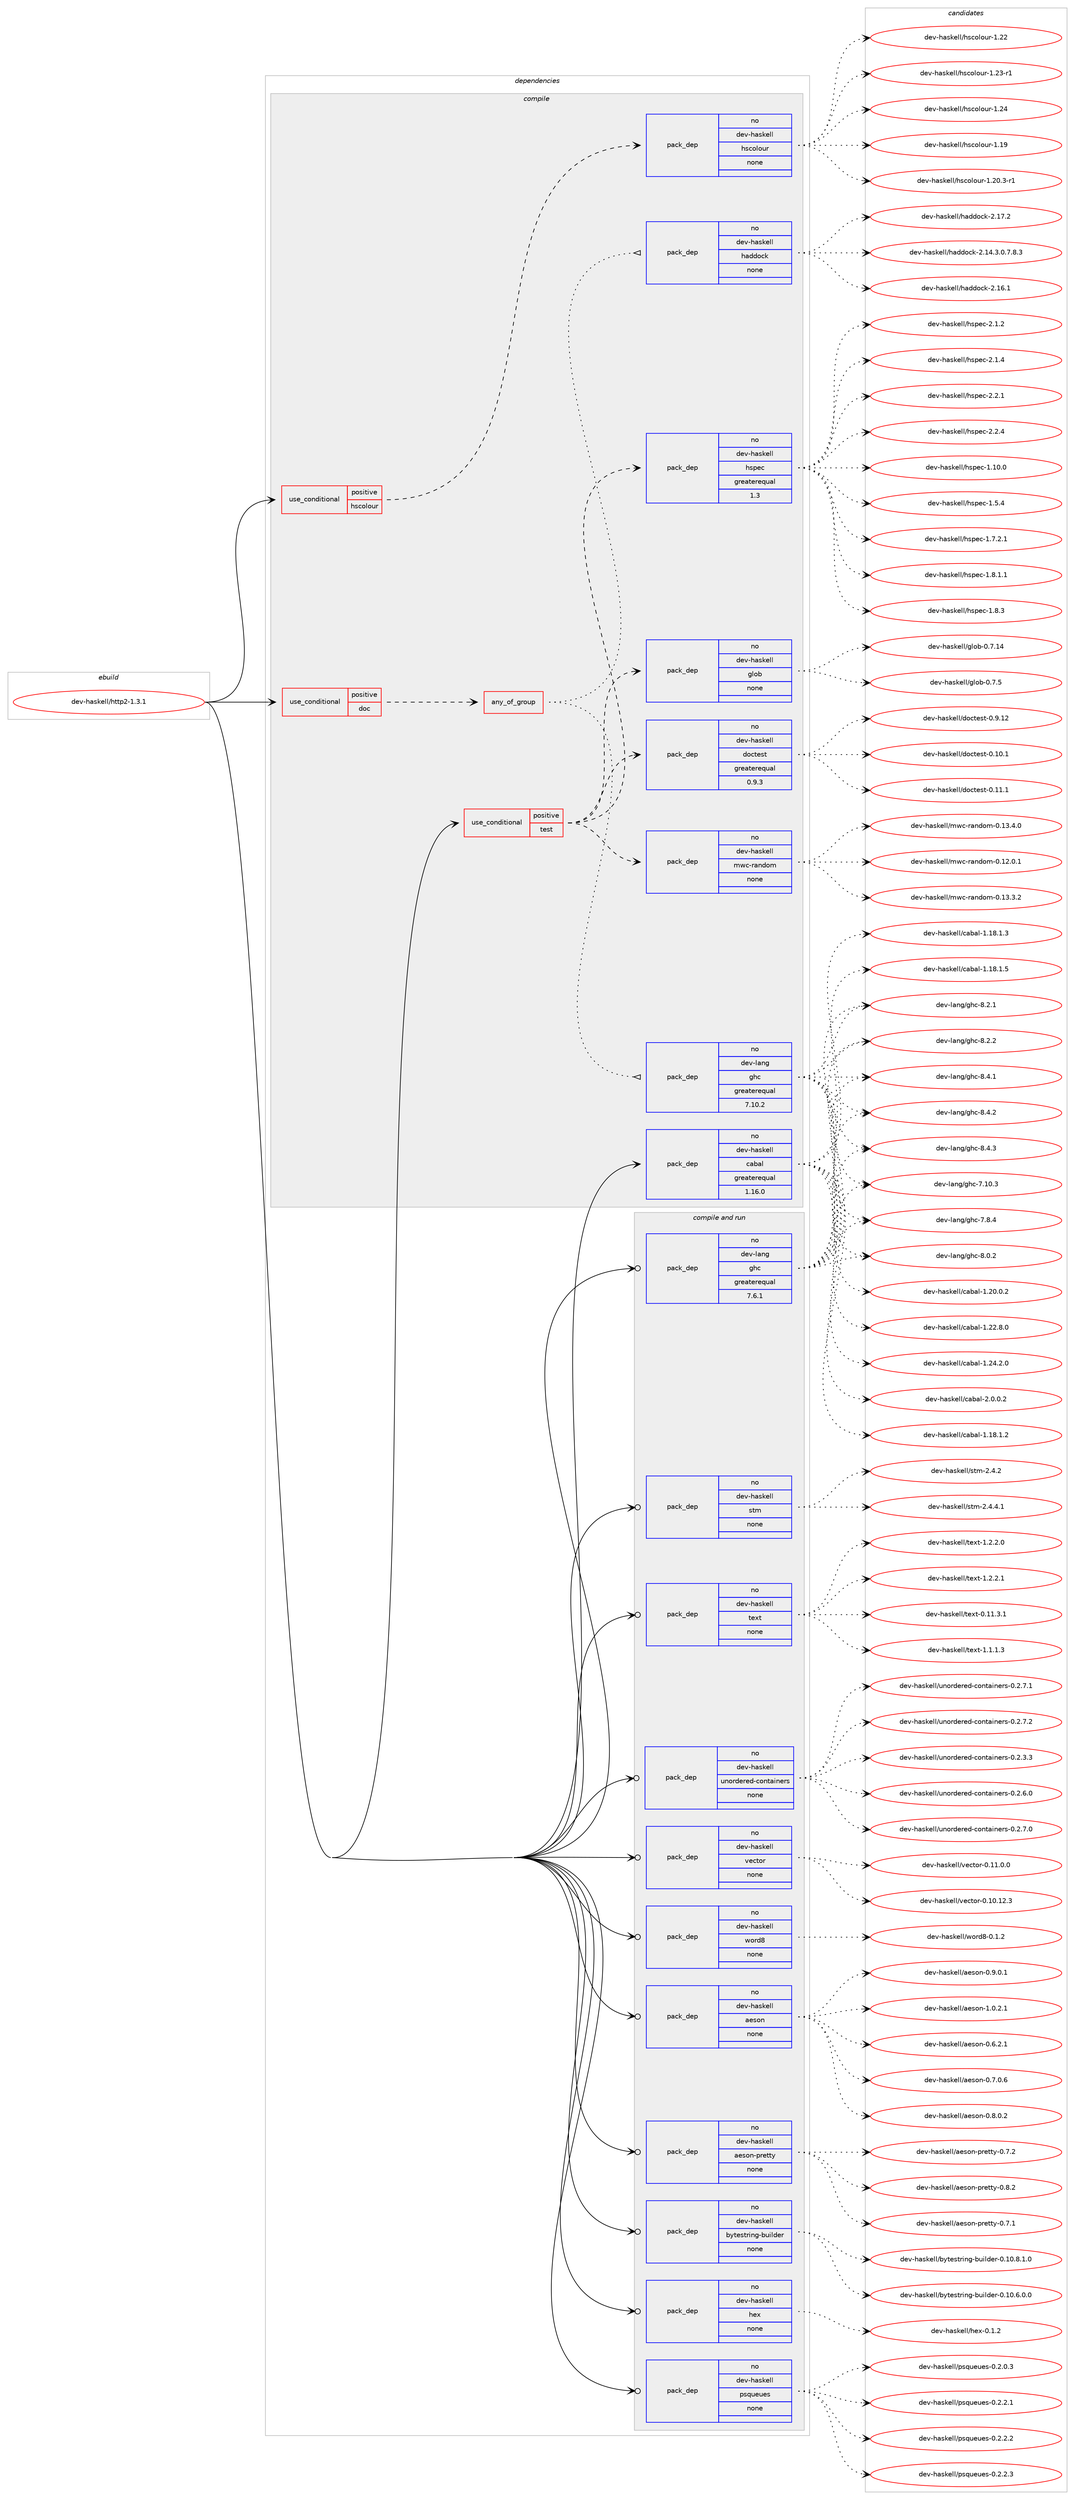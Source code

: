 digraph prolog {

# *************
# Graph options
# *************

newrank=true;
concentrate=true;
compound=true;
graph [rankdir=LR,fontname=Helvetica,fontsize=10,ranksep=1.5];#, ranksep=2.5, nodesep=0.2];
edge  [arrowhead=vee];
node  [fontname=Helvetica,fontsize=10];

# **********
# The ebuild
# **********

subgraph cluster_leftcol {
color=gray;
rank=same;
label=<<i>ebuild</i>>;
id [label="dev-haskell/http2-1.3.1", color=red, width=4, href="../dev-haskell/http2-1.3.1.svg"];
}

# ****************
# The dependencies
# ****************

subgraph cluster_midcol {
color=gray;
label=<<i>dependencies</i>>;
subgraph cluster_compile {
fillcolor="#eeeeee";
style=filled;
label=<<i>compile</i>>;
subgraph cond360209 {
dependency1336621 [label=<<TABLE BORDER="0" CELLBORDER="1" CELLSPACING="0" CELLPADDING="4"><TR><TD ROWSPAN="3" CELLPADDING="10">use_conditional</TD></TR><TR><TD>positive</TD></TR><TR><TD>doc</TD></TR></TABLE>>, shape=none, color=red];
subgraph any21116 {
dependency1336622 [label=<<TABLE BORDER="0" CELLBORDER="1" CELLSPACING="0" CELLPADDING="4"><TR><TD CELLPADDING="10">any_of_group</TD></TR></TABLE>>, shape=none, color=red];subgraph pack954744 {
dependency1336623 [label=<<TABLE BORDER="0" CELLBORDER="1" CELLSPACING="0" CELLPADDING="4" WIDTH="220"><TR><TD ROWSPAN="6" CELLPADDING="30">pack_dep</TD></TR><TR><TD WIDTH="110">no</TD></TR><TR><TD>dev-haskell</TD></TR><TR><TD>haddock</TD></TR><TR><TD>none</TD></TR><TR><TD></TD></TR></TABLE>>, shape=none, color=blue];
}
dependency1336622:e -> dependency1336623:w [weight=20,style="dotted",arrowhead="oinv"];
subgraph pack954745 {
dependency1336624 [label=<<TABLE BORDER="0" CELLBORDER="1" CELLSPACING="0" CELLPADDING="4" WIDTH="220"><TR><TD ROWSPAN="6" CELLPADDING="30">pack_dep</TD></TR><TR><TD WIDTH="110">no</TD></TR><TR><TD>dev-lang</TD></TR><TR><TD>ghc</TD></TR><TR><TD>greaterequal</TD></TR><TR><TD>7.10.2</TD></TR></TABLE>>, shape=none, color=blue];
}
dependency1336622:e -> dependency1336624:w [weight=20,style="dotted",arrowhead="oinv"];
}
dependency1336621:e -> dependency1336622:w [weight=20,style="dashed",arrowhead="vee"];
}
id:e -> dependency1336621:w [weight=20,style="solid",arrowhead="vee"];
subgraph cond360210 {
dependency1336625 [label=<<TABLE BORDER="0" CELLBORDER="1" CELLSPACING="0" CELLPADDING="4"><TR><TD ROWSPAN="3" CELLPADDING="10">use_conditional</TD></TR><TR><TD>positive</TD></TR><TR><TD>hscolour</TD></TR></TABLE>>, shape=none, color=red];
subgraph pack954746 {
dependency1336626 [label=<<TABLE BORDER="0" CELLBORDER="1" CELLSPACING="0" CELLPADDING="4" WIDTH="220"><TR><TD ROWSPAN="6" CELLPADDING="30">pack_dep</TD></TR><TR><TD WIDTH="110">no</TD></TR><TR><TD>dev-haskell</TD></TR><TR><TD>hscolour</TD></TR><TR><TD>none</TD></TR><TR><TD></TD></TR></TABLE>>, shape=none, color=blue];
}
dependency1336625:e -> dependency1336626:w [weight=20,style="dashed",arrowhead="vee"];
}
id:e -> dependency1336625:w [weight=20,style="solid",arrowhead="vee"];
subgraph cond360211 {
dependency1336627 [label=<<TABLE BORDER="0" CELLBORDER="1" CELLSPACING="0" CELLPADDING="4"><TR><TD ROWSPAN="3" CELLPADDING="10">use_conditional</TD></TR><TR><TD>positive</TD></TR><TR><TD>test</TD></TR></TABLE>>, shape=none, color=red];
subgraph pack954747 {
dependency1336628 [label=<<TABLE BORDER="0" CELLBORDER="1" CELLSPACING="0" CELLPADDING="4" WIDTH="220"><TR><TD ROWSPAN="6" CELLPADDING="30">pack_dep</TD></TR><TR><TD WIDTH="110">no</TD></TR><TR><TD>dev-haskell</TD></TR><TR><TD>doctest</TD></TR><TR><TD>greaterequal</TD></TR><TR><TD>0.9.3</TD></TR></TABLE>>, shape=none, color=blue];
}
dependency1336627:e -> dependency1336628:w [weight=20,style="dashed",arrowhead="vee"];
subgraph pack954748 {
dependency1336629 [label=<<TABLE BORDER="0" CELLBORDER="1" CELLSPACING="0" CELLPADDING="4" WIDTH="220"><TR><TD ROWSPAN="6" CELLPADDING="30">pack_dep</TD></TR><TR><TD WIDTH="110">no</TD></TR><TR><TD>dev-haskell</TD></TR><TR><TD>glob</TD></TR><TR><TD>none</TD></TR><TR><TD></TD></TR></TABLE>>, shape=none, color=blue];
}
dependency1336627:e -> dependency1336629:w [weight=20,style="dashed",arrowhead="vee"];
subgraph pack954749 {
dependency1336630 [label=<<TABLE BORDER="0" CELLBORDER="1" CELLSPACING="0" CELLPADDING="4" WIDTH="220"><TR><TD ROWSPAN="6" CELLPADDING="30">pack_dep</TD></TR><TR><TD WIDTH="110">no</TD></TR><TR><TD>dev-haskell</TD></TR><TR><TD>hspec</TD></TR><TR><TD>greaterequal</TD></TR><TR><TD>1.3</TD></TR></TABLE>>, shape=none, color=blue];
}
dependency1336627:e -> dependency1336630:w [weight=20,style="dashed",arrowhead="vee"];
subgraph pack954750 {
dependency1336631 [label=<<TABLE BORDER="0" CELLBORDER="1" CELLSPACING="0" CELLPADDING="4" WIDTH="220"><TR><TD ROWSPAN="6" CELLPADDING="30">pack_dep</TD></TR><TR><TD WIDTH="110">no</TD></TR><TR><TD>dev-haskell</TD></TR><TR><TD>mwc-random</TD></TR><TR><TD>none</TD></TR><TR><TD></TD></TR></TABLE>>, shape=none, color=blue];
}
dependency1336627:e -> dependency1336631:w [weight=20,style="dashed",arrowhead="vee"];
}
id:e -> dependency1336627:w [weight=20,style="solid",arrowhead="vee"];
subgraph pack954751 {
dependency1336632 [label=<<TABLE BORDER="0" CELLBORDER="1" CELLSPACING="0" CELLPADDING="4" WIDTH="220"><TR><TD ROWSPAN="6" CELLPADDING="30">pack_dep</TD></TR><TR><TD WIDTH="110">no</TD></TR><TR><TD>dev-haskell</TD></TR><TR><TD>cabal</TD></TR><TR><TD>greaterequal</TD></TR><TR><TD>1.16.0</TD></TR></TABLE>>, shape=none, color=blue];
}
id:e -> dependency1336632:w [weight=20,style="solid",arrowhead="vee"];
}
subgraph cluster_compileandrun {
fillcolor="#eeeeee";
style=filled;
label=<<i>compile and run</i>>;
subgraph pack954752 {
dependency1336633 [label=<<TABLE BORDER="0" CELLBORDER="1" CELLSPACING="0" CELLPADDING="4" WIDTH="220"><TR><TD ROWSPAN="6" CELLPADDING="30">pack_dep</TD></TR><TR><TD WIDTH="110">no</TD></TR><TR><TD>dev-haskell</TD></TR><TR><TD>aeson</TD></TR><TR><TD>none</TD></TR><TR><TD></TD></TR></TABLE>>, shape=none, color=blue];
}
id:e -> dependency1336633:w [weight=20,style="solid",arrowhead="odotvee"];
subgraph pack954753 {
dependency1336634 [label=<<TABLE BORDER="0" CELLBORDER="1" CELLSPACING="0" CELLPADDING="4" WIDTH="220"><TR><TD ROWSPAN="6" CELLPADDING="30">pack_dep</TD></TR><TR><TD WIDTH="110">no</TD></TR><TR><TD>dev-haskell</TD></TR><TR><TD>aeson-pretty</TD></TR><TR><TD>none</TD></TR><TR><TD></TD></TR></TABLE>>, shape=none, color=blue];
}
id:e -> dependency1336634:w [weight=20,style="solid",arrowhead="odotvee"];
subgraph pack954754 {
dependency1336635 [label=<<TABLE BORDER="0" CELLBORDER="1" CELLSPACING="0" CELLPADDING="4" WIDTH="220"><TR><TD ROWSPAN="6" CELLPADDING="30">pack_dep</TD></TR><TR><TD WIDTH="110">no</TD></TR><TR><TD>dev-haskell</TD></TR><TR><TD>bytestring-builder</TD></TR><TR><TD>none</TD></TR><TR><TD></TD></TR></TABLE>>, shape=none, color=blue];
}
id:e -> dependency1336635:w [weight=20,style="solid",arrowhead="odotvee"];
subgraph pack954755 {
dependency1336636 [label=<<TABLE BORDER="0" CELLBORDER="1" CELLSPACING="0" CELLPADDING="4" WIDTH="220"><TR><TD ROWSPAN="6" CELLPADDING="30">pack_dep</TD></TR><TR><TD WIDTH="110">no</TD></TR><TR><TD>dev-haskell</TD></TR><TR><TD>hex</TD></TR><TR><TD>none</TD></TR><TR><TD></TD></TR></TABLE>>, shape=none, color=blue];
}
id:e -> dependency1336636:w [weight=20,style="solid",arrowhead="odotvee"];
subgraph pack954756 {
dependency1336637 [label=<<TABLE BORDER="0" CELLBORDER="1" CELLSPACING="0" CELLPADDING="4" WIDTH="220"><TR><TD ROWSPAN="6" CELLPADDING="30">pack_dep</TD></TR><TR><TD WIDTH="110">no</TD></TR><TR><TD>dev-haskell</TD></TR><TR><TD>psqueues</TD></TR><TR><TD>none</TD></TR><TR><TD></TD></TR></TABLE>>, shape=none, color=blue];
}
id:e -> dependency1336637:w [weight=20,style="solid",arrowhead="odotvee"];
subgraph pack954757 {
dependency1336638 [label=<<TABLE BORDER="0" CELLBORDER="1" CELLSPACING="0" CELLPADDING="4" WIDTH="220"><TR><TD ROWSPAN="6" CELLPADDING="30">pack_dep</TD></TR><TR><TD WIDTH="110">no</TD></TR><TR><TD>dev-haskell</TD></TR><TR><TD>stm</TD></TR><TR><TD>none</TD></TR><TR><TD></TD></TR></TABLE>>, shape=none, color=blue];
}
id:e -> dependency1336638:w [weight=20,style="solid",arrowhead="odotvee"];
subgraph pack954758 {
dependency1336639 [label=<<TABLE BORDER="0" CELLBORDER="1" CELLSPACING="0" CELLPADDING="4" WIDTH="220"><TR><TD ROWSPAN="6" CELLPADDING="30">pack_dep</TD></TR><TR><TD WIDTH="110">no</TD></TR><TR><TD>dev-haskell</TD></TR><TR><TD>text</TD></TR><TR><TD>none</TD></TR><TR><TD></TD></TR></TABLE>>, shape=none, color=blue];
}
id:e -> dependency1336639:w [weight=20,style="solid",arrowhead="odotvee"];
subgraph pack954759 {
dependency1336640 [label=<<TABLE BORDER="0" CELLBORDER="1" CELLSPACING="0" CELLPADDING="4" WIDTH="220"><TR><TD ROWSPAN="6" CELLPADDING="30">pack_dep</TD></TR><TR><TD WIDTH="110">no</TD></TR><TR><TD>dev-haskell</TD></TR><TR><TD>unordered-containers</TD></TR><TR><TD>none</TD></TR><TR><TD></TD></TR></TABLE>>, shape=none, color=blue];
}
id:e -> dependency1336640:w [weight=20,style="solid",arrowhead="odotvee"];
subgraph pack954760 {
dependency1336641 [label=<<TABLE BORDER="0" CELLBORDER="1" CELLSPACING="0" CELLPADDING="4" WIDTH="220"><TR><TD ROWSPAN="6" CELLPADDING="30">pack_dep</TD></TR><TR><TD WIDTH="110">no</TD></TR><TR><TD>dev-haskell</TD></TR><TR><TD>vector</TD></TR><TR><TD>none</TD></TR><TR><TD></TD></TR></TABLE>>, shape=none, color=blue];
}
id:e -> dependency1336641:w [weight=20,style="solid",arrowhead="odotvee"];
subgraph pack954761 {
dependency1336642 [label=<<TABLE BORDER="0" CELLBORDER="1" CELLSPACING="0" CELLPADDING="4" WIDTH="220"><TR><TD ROWSPAN="6" CELLPADDING="30">pack_dep</TD></TR><TR><TD WIDTH="110">no</TD></TR><TR><TD>dev-haskell</TD></TR><TR><TD>word8</TD></TR><TR><TD>none</TD></TR><TR><TD></TD></TR></TABLE>>, shape=none, color=blue];
}
id:e -> dependency1336642:w [weight=20,style="solid",arrowhead="odotvee"];
subgraph pack954762 {
dependency1336643 [label=<<TABLE BORDER="0" CELLBORDER="1" CELLSPACING="0" CELLPADDING="4" WIDTH="220"><TR><TD ROWSPAN="6" CELLPADDING="30">pack_dep</TD></TR><TR><TD WIDTH="110">no</TD></TR><TR><TD>dev-lang</TD></TR><TR><TD>ghc</TD></TR><TR><TD>greaterequal</TD></TR><TR><TD>7.6.1</TD></TR></TABLE>>, shape=none, color=blue];
}
id:e -> dependency1336643:w [weight=20,style="solid",arrowhead="odotvee"];
}
subgraph cluster_run {
fillcolor="#eeeeee";
style=filled;
label=<<i>run</i>>;
}
}

# **************
# The candidates
# **************

subgraph cluster_choices {
rank=same;
color=gray;
label=<<i>candidates</i>>;

subgraph choice954744 {
color=black;
nodesep=1;
choice1001011184510497115107101108108471049710010011199107455046495246514648465546564651 [label="dev-haskell/haddock-2.14.3.0.7.8.3", color=red, width=4,href="../dev-haskell/haddock-2.14.3.0.7.8.3.svg"];
choice100101118451049711510710110810847104971001001119910745504649544649 [label="dev-haskell/haddock-2.16.1", color=red, width=4,href="../dev-haskell/haddock-2.16.1.svg"];
choice100101118451049711510710110810847104971001001119910745504649554650 [label="dev-haskell/haddock-2.17.2", color=red, width=4,href="../dev-haskell/haddock-2.17.2.svg"];
dependency1336623:e -> choice1001011184510497115107101108108471049710010011199107455046495246514648465546564651:w [style=dotted,weight="100"];
dependency1336623:e -> choice100101118451049711510710110810847104971001001119910745504649544649:w [style=dotted,weight="100"];
dependency1336623:e -> choice100101118451049711510710110810847104971001001119910745504649554650:w [style=dotted,weight="100"];
}
subgraph choice954745 {
color=black;
nodesep=1;
choice1001011184510897110103471031049945554649484651 [label="dev-lang/ghc-7.10.3", color=red, width=4,href="../dev-lang/ghc-7.10.3.svg"];
choice10010111845108971101034710310499455546564652 [label="dev-lang/ghc-7.8.4", color=red, width=4,href="../dev-lang/ghc-7.8.4.svg"];
choice10010111845108971101034710310499455646484650 [label="dev-lang/ghc-8.0.2", color=red, width=4,href="../dev-lang/ghc-8.0.2.svg"];
choice10010111845108971101034710310499455646504649 [label="dev-lang/ghc-8.2.1", color=red, width=4,href="../dev-lang/ghc-8.2.1.svg"];
choice10010111845108971101034710310499455646504650 [label="dev-lang/ghc-8.2.2", color=red, width=4,href="../dev-lang/ghc-8.2.2.svg"];
choice10010111845108971101034710310499455646524649 [label="dev-lang/ghc-8.4.1", color=red, width=4,href="../dev-lang/ghc-8.4.1.svg"];
choice10010111845108971101034710310499455646524650 [label="dev-lang/ghc-8.4.2", color=red, width=4,href="../dev-lang/ghc-8.4.2.svg"];
choice10010111845108971101034710310499455646524651 [label="dev-lang/ghc-8.4.3", color=red, width=4,href="../dev-lang/ghc-8.4.3.svg"];
dependency1336624:e -> choice1001011184510897110103471031049945554649484651:w [style=dotted,weight="100"];
dependency1336624:e -> choice10010111845108971101034710310499455546564652:w [style=dotted,weight="100"];
dependency1336624:e -> choice10010111845108971101034710310499455646484650:w [style=dotted,weight="100"];
dependency1336624:e -> choice10010111845108971101034710310499455646504649:w [style=dotted,weight="100"];
dependency1336624:e -> choice10010111845108971101034710310499455646504650:w [style=dotted,weight="100"];
dependency1336624:e -> choice10010111845108971101034710310499455646524649:w [style=dotted,weight="100"];
dependency1336624:e -> choice10010111845108971101034710310499455646524650:w [style=dotted,weight="100"];
dependency1336624:e -> choice10010111845108971101034710310499455646524651:w [style=dotted,weight="100"];
}
subgraph choice954746 {
color=black;
nodesep=1;
choice100101118451049711510710110810847104115991111081111171144549464957 [label="dev-haskell/hscolour-1.19", color=red, width=4,href="../dev-haskell/hscolour-1.19.svg"];
choice10010111845104971151071011081084710411599111108111117114454946504846514511449 [label="dev-haskell/hscolour-1.20.3-r1", color=red, width=4,href="../dev-haskell/hscolour-1.20.3-r1.svg"];
choice100101118451049711510710110810847104115991111081111171144549465050 [label="dev-haskell/hscolour-1.22", color=red, width=4,href="../dev-haskell/hscolour-1.22.svg"];
choice1001011184510497115107101108108471041159911110811111711445494650514511449 [label="dev-haskell/hscolour-1.23-r1", color=red, width=4,href="../dev-haskell/hscolour-1.23-r1.svg"];
choice100101118451049711510710110810847104115991111081111171144549465052 [label="dev-haskell/hscolour-1.24", color=red, width=4,href="../dev-haskell/hscolour-1.24.svg"];
dependency1336626:e -> choice100101118451049711510710110810847104115991111081111171144549464957:w [style=dotted,weight="100"];
dependency1336626:e -> choice10010111845104971151071011081084710411599111108111117114454946504846514511449:w [style=dotted,weight="100"];
dependency1336626:e -> choice100101118451049711510710110810847104115991111081111171144549465050:w [style=dotted,weight="100"];
dependency1336626:e -> choice1001011184510497115107101108108471041159911110811111711445494650514511449:w [style=dotted,weight="100"];
dependency1336626:e -> choice100101118451049711510710110810847104115991111081111171144549465052:w [style=dotted,weight="100"];
}
subgraph choice954747 {
color=black;
nodesep=1;
choice1001011184510497115107101108108471001119911610111511645484649484649 [label="dev-haskell/doctest-0.10.1", color=red, width=4,href="../dev-haskell/doctest-0.10.1.svg"];
choice1001011184510497115107101108108471001119911610111511645484649494649 [label="dev-haskell/doctest-0.11.1", color=red, width=4,href="../dev-haskell/doctest-0.11.1.svg"];
choice1001011184510497115107101108108471001119911610111511645484657464950 [label="dev-haskell/doctest-0.9.12", color=red, width=4,href="../dev-haskell/doctest-0.9.12.svg"];
dependency1336628:e -> choice1001011184510497115107101108108471001119911610111511645484649484649:w [style=dotted,weight="100"];
dependency1336628:e -> choice1001011184510497115107101108108471001119911610111511645484649494649:w [style=dotted,weight="100"];
dependency1336628:e -> choice1001011184510497115107101108108471001119911610111511645484657464950:w [style=dotted,weight="100"];
}
subgraph choice954748 {
color=black;
nodesep=1;
choice1001011184510497115107101108108471031081119845484655464952 [label="dev-haskell/glob-0.7.14", color=red, width=4,href="../dev-haskell/glob-0.7.14.svg"];
choice10010111845104971151071011081084710310811198454846554653 [label="dev-haskell/glob-0.7.5", color=red, width=4,href="../dev-haskell/glob-0.7.5.svg"];
dependency1336629:e -> choice1001011184510497115107101108108471031081119845484655464952:w [style=dotted,weight="100"];
dependency1336629:e -> choice10010111845104971151071011081084710310811198454846554653:w [style=dotted,weight="100"];
}
subgraph choice954749 {
color=black;
nodesep=1;
choice1001011184510497115107101108108471041151121019945494649484648 [label="dev-haskell/hspec-1.10.0", color=red, width=4,href="../dev-haskell/hspec-1.10.0.svg"];
choice10010111845104971151071011081084710411511210199454946534652 [label="dev-haskell/hspec-1.5.4", color=red, width=4,href="../dev-haskell/hspec-1.5.4.svg"];
choice100101118451049711510710110810847104115112101994549465546504649 [label="dev-haskell/hspec-1.7.2.1", color=red, width=4,href="../dev-haskell/hspec-1.7.2.1.svg"];
choice100101118451049711510710110810847104115112101994549465646494649 [label="dev-haskell/hspec-1.8.1.1", color=red, width=4,href="../dev-haskell/hspec-1.8.1.1.svg"];
choice10010111845104971151071011081084710411511210199454946564651 [label="dev-haskell/hspec-1.8.3", color=red, width=4,href="../dev-haskell/hspec-1.8.3.svg"];
choice10010111845104971151071011081084710411511210199455046494650 [label="dev-haskell/hspec-2.1.2", color=red, width=4,href="../dev-haskell/hspec-2.1.2.svg"];
choice10010111845104971151071011081084710411511210199455046494652 [label="dev-haskell/hspec-2.1.4", color=red, width=4,href="../dev-haskell/hspec-2.1.4.svg"];
choice10010111845104971151071011081084710411511210199455046504649 [label="dev-haskell/hspec-2.2.1", color=red, width=4,href="../dev-haskell/hspec-2.2.1.svg"];
choice10010111845104971151071011081084710411511210199455046504652 [label="dev-haskell/hspec-2.2.4", color=red, width=4,href="../dev-haskell/hspec-2.2.4.svg"];
dependency1336630:e -> choice1001011184510497115107101108108471041151121019945494649484648:w [style=dotted,weight="100"];
dependency1336630:e -> choice10010111845104971151071011081084710411511210199454946534652:w [style=dotted,weight="100"];
dependency1336630:e -> choice100101118451049711510710110810847104115112101994549465546504649:w [style=dotted,weight="100"];
dependency1336630:e -> choice100101118451049711510710110810847104115112101994549465646494649:w [style=dotted,weight="100"];
dependency1336630:e -> choice10010111845104971151071011081084710411511210199454946564651:w [style=dotted,weight="100"];
dependency1336630:e -> choice10010111845104971151071011081084710411511210199455046494650:w [style=dotted,weight="100"];
dependency1336630:e -> choice10010111845104971151071011081084710411511210199455046494652:w [style=dotted,weight="100"];
dependency1336630:e -> choice10010111845104971151071011081084710411511210199455046504649:w [style=dotted,weight="100"];
dependency1336630:e -> choice10010111845104971151071011081084710411511210199455046504652:w [style=dotted,weight="100"];
}
subgraph choice954750 {
color=black;
nodesep=1;
choice100101118451049711510710110810847109119994511497110100111109454846495046484649 [label="dev-haskell/mwc-random-0.12.0.1", color=red, width=4,href="../dev-haskell/mwc-random-0.12.0.1.svg"];
choice100101118451049711510710110810847109119994511497110100111109454846495146514650 [label="dev-haskell/mwc-random-0.13.3.2", color=red, width=4,href="../dev-haskell/mwc-random-0.13.3.2.svg"];
choice100101118451049711510710110810847109119994511497110100111109454846495146524648 [label="dev-haskell/mwc-random-0.13.4.0", color=red, width=4,href="../dev-haskell/mwc-random-0.13.4.0.svg"];
dependency1336631:e -> choice100101118451049711510710110810847109119994511497110100111109454846495046484649:w [style=dotted,weight="100"];
dependency1336631:e -> choice100101118451049711510710110810847109119994511497110100111109454846495146514650:w [style=dotted,weight="100"];
dependency1336631:e -> choice100101118451049711510710110810847109119994511497110100111109454846495146524648:w [style=dotted,weight="100"];
}
subgraph choice954751 {
color=black;
nodesep=1;
choice10010111845104971151071011081084799979897108454946495646494650 [label="dev-haskell/cabal-1.18.1.2", color=red, width=4,href="../dev-haskell/cabal-1.18.1.2.svg"];
choice10010111845104971151071011081084799979897108454946495646494651 [label="dev-haskell/cabal-1.18.1.3", color=red, width=4,href="../dev-haskell/cabal-1.18.1.3.svg"];
choice10010111845104971151071011081084799979897108454946495646494653 [label="dev-haskell/cabal-1.18.1.5", color=red, width=4,href="../dev-haskell/cabal-1.18.1.5.svg"];
choice10010111845104971151071011081084799979897108454946504846484650 [label="dev-haskell/cabal-1.20.0.2", color=red, width=4,href="../dev-haskell/cabal-1.20.0.2.svg"];
choice10010111845104971151071011081084799979897108454946505046564648 [label="dev-haskell/cabal-1.22.8.0", color=red, width=4,href="../dev-haskell/cabal-1.22.8.0.svg"];
choice10010111845104971151071011081084799979897108454946505246504648 [label="dev-haskell/cabal-1.24.2.0", color=red, width=4,href="../dev-haskell/cabal-1.24.2.0.svg"];
choice100101118451049711510710110810847999798971084550464846484650 [label="dev-haskell/cabal-2.0.0.2", color=red, width=4,href="../dev-haskell/cabal-2.0.0.2.svg"];
dependency1336632:e -> choice10010111845104971151071011081084799979897108454946495646494650:w [style=dotted,weight="100"];
dependency1336632:e -> choice10010111845104971151071011081084799979897108454946495646494651:w [style=dotted,weight="100"];
dependency1336632:e -> choice10010111845104971151071011081084799979897108454946495646494653:w [style=dotted,weight="100"];
dependency1336632:e -> choice10010111845104971151071011081084799979897108454946504846484650:w [style=dotted,weight="100"];
dependency1336632:e -> choice10010111845104971151071011081084799979897108454946505046564648:w [style=dotted,weight="100"];
dependency1336632:e -> choice10010111845104971151071011081084799979897108454946505246504648:w [style=dotted,weight="100"];
dependency1336632:e -> choice100101118451049711510710110810847999798971084550464846484650:w [style=dotted,weight="100"];
}
subgraph choice954752 {
color=black;
nodesep=1;
choice100101118451049711510710110810847971011151111104548465446504649 [label="dev-haskell/aeson-0.6.2.1", color=red, width=4,href="../dev-haskell/aeson-0.6.2.1.svg"];
choice100101118451049711510710110810847971011151111104548465546484654 [label="dev-haskell/aeson-0.7.0.6", color=red, width=4,href="../dev-haskell/aeson-0.7.0.6.svg"];
choice100101118451049711510710110810847971011151111104548465646484650 [label="dev-haskell/aeson-0.8.0.2", color=red, width=4,href="../dev-haskell/aeson-0.8.0.2.svg"];
choice100101118451049711510710110810847971011151111104548465746484649 [label="dev-haskell/aeson-0.9.0.1", color=red, width=4,href="../dev-haskell/aeson-0.9.0.1.svg"];
choice100101118451049711510710110810847971011151111104549464846504649 [label="dev-haskell/aeson-1.0.2.1", color=red, width=4,href="../dev-haskell/aeson-1.0.2.1.svg"];
dependency1336633:e -> choice100101118451049711510710110810847971011151111104548465446504649:w [style=dotted,weight="100"];
dependency1336633:e -> choice100101118451049711510710110810847971011151111104548465546484654:w [style=dotted,weight="100"];
dependency1336633:e -> choice100101118451049711510710110810847971011151111104548465646484650:w [style=dotted,weight="100"];
dependency1336633:e -> choice100101118451049711510710110810847971011151111104548465746484649:w [style=dotted,weight="100"];
dependency1336633:e -> choice100101118451049711510710110810847971011151111104549464846504649:w [style=dotted,weight="100"];
}
subgraph choice954753 {
color=black;
nodesep=1;
choice1001011184510497115107101108108479710111511111045112114101116116121454846554649 [label="dev-haskell/aeson-pretty-0.7.1", color=red, width=4,href="../dev-haskell/aeson-pretty-0.7.1.svg"];
choice1001011184510497115107101108108479710111511111045112114101116116121454846554650 [label="dev-haskell/aeson-pretty-0.7.2", color=red, width=4,href="../dev-haskell/aeson-pretty-0.7.2.svg"];
choice1001011184510497115107101108108479710111511111045112114101116116121454846564650 [label="dev-haskell/aeson-pretty-0.8.2", color=red, width=4,href="../dev-haskell/aeson-pretty-0.8.2.svg"];
dependency1336634:e -> choice1001011184510497115107101108108479710111511111045112114101116116121454846554649:w [style=dotted,weight="100"];
dependency1336634:e -> choice1001011184510497115107101108108479710111511111045112114101116116121454846554650:w [style=dotted,weight="100"];
dependency1336634:e -> choice1001011184510497115107101108108479710111511111045112114101116116121454846564650:w [style=dotted,weight="100"];
}
subgraph choice954754 {
color=black;
nodesep=1;
choice1001011184510497115107101108108479812111610111511611410511010345981171051081001011144548464948465446484648 [label="dev-haskell/bytestring-builder-0.10.6.0.0", color=red, width=4,href="../dev-haskell/bytestring-builder-0.10.6.0.0.svg"];
choice1001011184510497115107101108108479812111610111511611410511010345981171051081001011144548464948465646494648 [label="dev-haskell/bytestring-builder-0.10.8.1.0", color=red, width=4,href="../dev-haskell/bytestring-builder-0.10.8.1.0.svg"];
dependency1336635:e -> choice1001011184510497115107101108108479812111610111511611410511010345981171051081001011144548464948465446484648:w [style=dotted,weight="100"];
dependency1336635:e -> choice1001011184510497115107101108108479812111610111511611410511010345981171051081001011144548464948465646494648:w [style=dotted,weight="100"];
}
subgraph choice954755 {
color=black;
nodesep=1;
choice100101118451049711510710110810847104101120454846494650 [label="dev-haskell/hex-0.1.2", color=red, width=4,href="../dev-haskell/hex-0.1.2.svg"];
dependency1336636:e -> choice100101118451049711510710110810847104101120454846494650:w [style=dotted,weight="100"];
}
subgraph choice954756 {
color=black;
nodesep=1;
choice1001011184510497115107101108108471121151131171011171011154548465046484651 [label="dev-haskell/psqueues-0.2.0.3", color=red, width=4,href="../dev-haskell/psqueues-0.2.0.3.svg"];
choice1001011184510497115107101108108471121151131171011171011154548465046504649 [label="dev-haskell/psqueues-0.2.2.1", color=red, width=4,href="../dev-haskell/psqueues-0.2.2.1.svg"];
choice1001011184510497115107101108108471121151131171011171011154548465046504650 [label="dev-haskell/psqueues-0.2.2.2", color=red, width=4,href="../dev-haskell/psqueues-0.2.2.2.svg"];
choice1001011184510497115107101108108471121151131171011171011154548465046504651 [label="dev-haskell/psqueues-0.2.2.3", color=red, width=4,href="../dev-haskell/psqueues-0.2.2.3.svg"];
dependency1336637:e -> choice1001011184510497115107101108108471121151131171011171011154548465046484651:w [style=dotted,weight="100"];
dependency1336637:e -> choice1001011184510497115107101108108471121151131171011171011154548465046504649:w [style=dotted,weight="100"];
dependency1336637:e -> choice1001011184510497115107101108108471121151131171011171011154548465046504650:w [style=dotted,weight="100"];
dependency1336637:e -> choice1001011184510497115107101108108471121151131171011171011154548465046504651:w [style=dotted,weight="100"];
}
subgraph choice954757 {
color=black;
nodesep=1;
choice100101118451049711510710110810847115116109455046524650 [label="dev-haskell/stm-2.4.2", color=red, width=4,href="../dev-haskell/stm-2.4.2.svg"];
choice1001011184510497115107101108108471151161094550465246524649 [label="dev-haskell/stm-2.4.4.1", color=red, width=4,href="../dev-haskell/stm-2.4.4.1.svg"];
dependency1336638:e -> choice100101118451049711510710110810847115116109455046524650:w [style=dotted,weight="100"];
dependency1336638:e -> choice1001011184510497115107101108108471151161094550465246524649:w [style=dotted,weight="100"];
}
subgraph choice954758 {
color=black;
nodesep=1;
choice100101118451049711510710110810847116101120116454846494946514649 [label="dev-haskell/text-0.11.3.1", color=red, width=4,href="../dev-haskell/text-0.11.3.1.svg"];
choice1001011184510497115107101108108471161011201164549464946494651 [label="dev-haskell/text-1.1.1.3", color=red, width=4,href="../dev-haskell/text-1.1.1.3.svg"];
choice1001011184510497115107101108108471161011201164549465046504648 [label="dev-haskell/text-1.2.2.0", color=red, width=4,href="../dev-haskell/text-1.2.2.0.svg"];
choice1001011184510497115107101108108471161011201164549465046504649 [label="dev-haskell/text-1.2.2.1", color=red, width=4,href="../dev-haskell/text-1.2.2.1.svg"];
dependency1336639:e -> choice100101118451049711510710110810847116101120116454846494946514649:w [style=dotted,weight="100"];
dependency1336639:e -> choice1001011184510497115107101108108471161011201164549464946494651:w [style=dotted,weight="100"];
dependency1336639:e -> choice1001011184510497115107101108108471161011201164549465046504648:w [style=dotted,weight="100"];
dependency1336639:e -> choice1001011184510497115107101108108471161011201164549465046504649:w [style=dotted,weight="100"];
}
subgraph choice954759 {
color=black;
nodesep=1;
choice1001011184510497115107101108108471171101111141001011141011004599111110116971051101011141154548465046514651 [label="dev-haskell/unordered-containers-0.2.3.3", color=red, width=4,href="../dev-haskell/unordered-containers-0.2.3.3.svg"];
choice1001011184510497115107101108108471171101111141001011141011004599111110116971051101011141154548465046544648 [label="dev-haskell/unordered-containers-0.2.6.0", color=red, width=4,href="../dev-haskell/unordered-containers-0.2.6.0.svg"];
choice1001011184510497115107101108108471171101111141001011141011004599111110116971051101011141154548465046554648 [label="dev-haskell/unordered-containers-0.2.7.0", color=red, width=4,href="../dev-haskell/unordered-containers-0.2.7.0.svg"];
choice1001011184510497115107101108108471171101111141001011141011004599111110116971051101011141154548465046554649 [label="dev-haskell/unordered-containers-0.2.7.1", color=red, width=4,href="../dev-haskell/unordered-containers-0.2.7.1.svg"];
choice1001011184510497115107101108108471171101111141001011141011004599111110116971051101011141154548465046554650 [label="dev-haskell/unordered-containers-0.2.7.2", color=red, width=4,href="../dev-haskell/unordered-containers-0.2.7.2.svg"];
dependency1336640:e -> choice1001011184510497115107101108108471171101111141001011141011004599111110116971051101011141154548465046514651:w [style=dotted,weight="100"];
dependency1336640:e -> choice1001011184510497115107101108108471171101111141001011141011004599111110116971051101011141154548465046544648:w [style=dotted,weight="100"];
dependency1336640:e -> choice1001011184510497115107101108108471171101111141001011141011004599111110116971051101011141154548465046554648:w [style=dotted,weight="100"];
dependency1336640:e -> choice1001011184510497115107101108108471171101111141001011141011004599111110116971051101011141154548465046554649:w [style=dotted,weight="100"];
dependency1336640:e -> choice1001011184510497115107101108108471171101111141001011141011004599111110116971051101011141154548465046554650:w [style=dotted,weight="100"];
}
subgraph choice954760 {
color=black;
nodesep=1;
choice1001011184510497115107101108108471181019911611111445484649484649504651 [label="dev-haskell/vector-0.10.12.3", color=red, width=4,href="../dev-haskell/vector-0.10.12.3.svg"];
choice10010111845104971151071011081084711810199116111114454846494946484648 [label="dev-haskell/vector-0.11.0.0", color=red, width=4,href="../dev-haskell/vector-0.11.0.0.svg"];
dependency1336641:e -> choice1001011184510497115107101108108471181019911611111445484649484649504651:w [style=dotted,weight="100"];
dependency1336641:e -> choice10010111845104971151071011081084711810199116111114454846494946484648:w [style=dotted,weight="100"];
}
subgraph choice954761 {
color=black;
nodesep=1;
choice10010111845104971151071011081084711911111410056454846494650 [label="dev-haskell/word8-0.1.2", color=red, width=4,href="../dev-haskell/word8-0.1.2.svg"];
dependency1336642:e -> choice10010111845104971151071011081084711911111410056454846494650:w [style=dotted,weight="100"];
}
subgraph choice954762 {
color=black;
nodesep=1;
choice1001011184510897110103471031049945554649484651 [label="dev-lang/ghc-7.10.3", color=red, width=4,href="../dev-lang/ghc-7.10.3.svg"];
choice10010111845108971101034710310499455546564652 [label="dev-lang/ghc-7.8.4", color=red, width=4,href="../dev-lang/ghc-7.8.4.svg"];
choice10010111845108971101034710310499455646484650 [label="dev-lang/ghc-8.0.2", color=red, width=4,href="../dev-lang/ghc-8.0.2.svg"];
choice10010111845108971101034710310499455646504649 [label="dev-lang/ghc-8.2.1", color=red, width=4,href="../dev-lang/ghc-8.2.1.svg"];
choice10010111845108971101034710310499455646504650 [label="dev-lang/ghc-8.2.2", color=red, width=4,href="../dev-lang/ghc-8.2.2.svg"];
choice10010111845108971101034710310499455646524649 [label="dev-lang/ghc-8.4.1", color=red, width=4,href="../dev-lang/ghc-8.4.1.svg"];
choice10010111845108971101034710310499455646524650 [label="dev-lang/ghc-8.4.2", color=red, width=4,href="../dev-lang/ghc-8.4.2.svg"];
choice10010111845108971101034710310499455646524651 [label="dev-lang/ghc-8.4.3", color=red, width=4,href="../dev-lang/ghc-8.4.3.svg"];
dependency1336643:e -> choice1001011184510897110103471031049945554649484651:w [style=dotted,weight="100"];
dependency1336643:e -> choice10010111845108971101034710310499455546564652:w [style=dotted,weight="100"];
dependency1336643:e -> choice10010111845108971101034710310499455646484650:w [style=dotted,weight="100"];
dependency1336643:e -> choice10010111845108971101034710310499455646504649:w [style=dotted,weight="100"];
dependency1336643:e -> choice10010111845108971101034710310499455646504650:w [style=dotted,weight="100"];
dependency1336643:e -> choice10010111845108971101034710310499455646524649:w [style=dotted,weight="100"];
dependency1336643:e -> choice10010111845108971101034710310499455646524650:w [style=dotted,weight="100"];
dependency1336643:e -> choice10010111845108971101034710310499455646524651:w [style=dotted,weight="100"];
}
}

}

